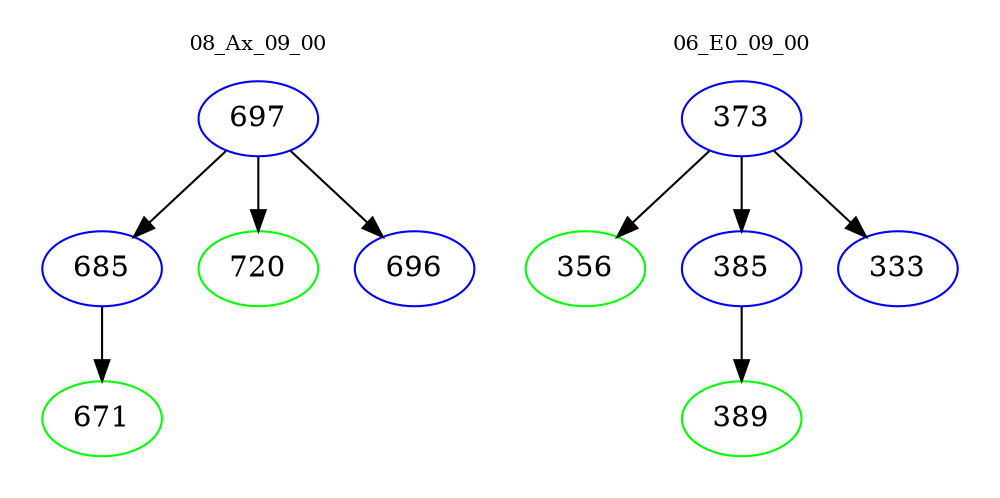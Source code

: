 digraph{
subgraph cluster_0 {
color = white
label = "08_Ax_09_00";
fontsize=10;
T0_697 [label="697", color="blue"]
T0_697 -> T0_685 [color="black"]
T0_685 [label="685", color="blue"]
T0_685 -> T0_671 [color="black"]
T0_671 [label="671", color="green"]
T0_697 -> T0_720 [color="black"]
T0_720 [label="720", color="green"]
T0_697 -> T0_696 [color="black"]
T0_696 [label="696", color="blue"]
}
subgraph cluster_1 {
color = white
label = "06_E0_09_00";
fontsize=10;
T1_373 [label="373", color="blue"]
T1_373 -> T1_356 [color="black"]
T1_356 [label="356", color="green"]
T1_373 -> T1_385 [color="black"]
T1_385 [label="385", color="blue"]
T1_385 -> T1_389 [color="black"]
T1_389 [label="389", color="green"]
T1_373 -> T1_333 [color="black"]
T1_333 [label="333", color="blue"]
}
}
